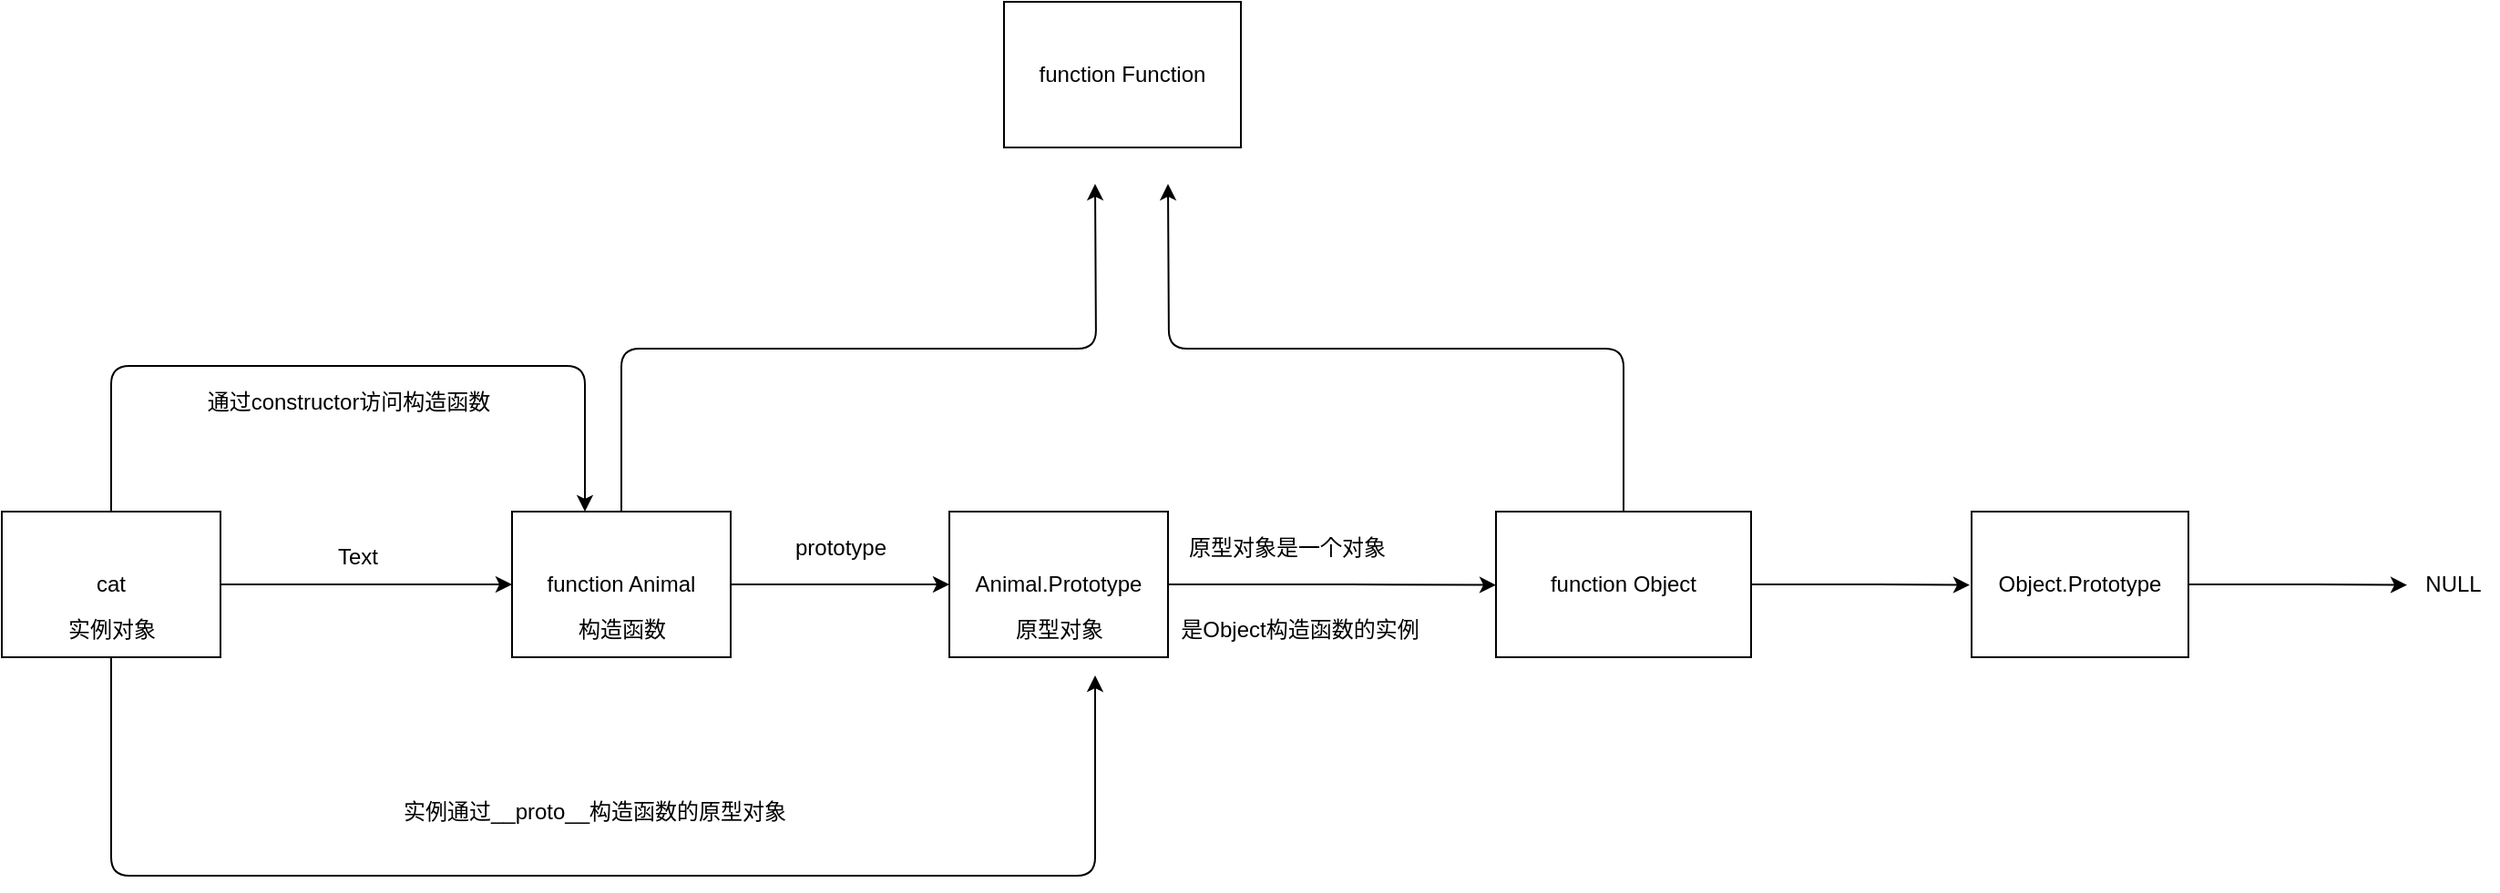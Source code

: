<mxfile>
    <diagram id="8vPZ5uPKS4Lg-TKG04Ru" name="第 1 页">
        <mxGraphModel dx="1105" dy="1850" grid="1" gridSize="10" guides="1" tooltips="1" connect="1" arrows="1" fold="1" page="1" pageScale="1" pageWidth="827" pageHeight="1169" math="0" shadow="0">
            <root>
                <mxCell id="0"/>
                <mxCell id="1" parent="0"/>
                <mxCell id="5" style="edgeStyle=none;html=1;exitX=1;exitY=0.5;exitDx=0;exitDy=0;entryX=0;entryY=0.5;entryDx=0;entryDy=0;" edge="1" parent="1" source="2" target="4">
                    <mxGeometry relative="1" as="geometry"/>
                </mxCell>
                <mxCell id="16" style="edgeStyle=orthogonalEdgeStyle;html=1;exitX=0.5;exitY=1;exitDx=0;exitDy=0;" edge="1" parent="1" source="2">
                    <mxGeometry relative="1" as="geometry">
                        <mxPoint x="640" y="210" as="targetPoint"/>
                        <Array as="points">
                            <mxPoint x="100" y="320"/>
                            <mxPoint x="640" y="320"/>
                        </Array>
                    </mxGeometry>
                </mxCell>
                <mxCell id="202" style="edgeStyle=orthogonalEdgeStyle;html=1;exitX=0.5;exitY=0;exitDx=0;exitDy=0;" edge="1" parent="1" source="2" target="4">
                    <mxGeometry relative="1" as="geometry">
                        <mxPoint x="360" y="-40" as="targetPoint"/>
                        <Array as="points">
                            <mxPoint x="100" y="40"/>
                            <mxPoint x="360" y="40"/>
                        </Array>
                    </mxGeometry>
                </mxCell>
                <mxCell id="2" value="cat" style="whiteSpace=wrap;html=1;" vertex="1" parent="1">
                    <mxGeometry x="40" y="120" width="120" height="80" as="geometry"/>
                </mxCell>
                <mxCell id="206" style="edgeStyle=orthogonalEdgeStyle;html=1;exitX=1;exitY=0.5;exitDx=0;exitDy=0;" edge="1" parent="1" source="3">
                    <mxGeometry relative="1" as="geometry">
                        <mxPoint x="860" y="160.333" as="targetPoint"/>
                    </mxGeometry>
                </mxCell>
                <mxCell id="3" value="Animal.Prototype" style="whiteSpace=wrap;html=1;" vertex="1" parent="1">
                    <mxGeometry x="560" y="120" width="120" height="80" as="geometry"/>
                </mxCell>
                <mxCell id="8" style="edgeStyle=none;html=1;" edge="1" parent="1" source="4">
                    <mxGeometry relative="1" as="geometry">
                        <mxPoint x="560" y="160" as="targetPoint"/>
                    </mxGeometry>
                </mxCell>
                <mxCell id="221" style="edgeStyle=orthogonalEdgeStyle;html=1;exitX=0.5;exitY=0;exitDx=0;exitDy=0;" edge="1" parent="1" source="4">
                    <mxGeometry relative="1" as="geometry">
                        <mxPoint x="640" y="-60" as="targetPoint"/>
                    </mxGeometry>
                </mxCell>
                <mxCell id="4" value="function Animal" style="whiteSpace=wrap;html=1;" vertex="1" parent="1">
                    <mxGeometry x="320" y="120" width="120" height="80" as="geometry"/>
                </mxCell>
                <mxCell id="7" value="Text" style="text;html=1;align=center;verticalAlign=middle;resizable=0;points=[];autosize=1;strokeColor=none;fillColor=none;" vertex="1" parent="1">
                    <mxGeometry x="210" y="130" width="50" height="30" as="geometry"/>
                </mxCell>
                <mxCell id="9" value="prototype" style="text;html=1;align=center;verticalAlign=middle;resizable=0;points=[];autosize=1;strokeColor=none;fillColor=none;" vertex="1" parent="1">
                    <mxGeometry x="465" y="125" width="70" height="30" as="geometry"/>
                </mxCell>
                <mxCell id="10" value="构造函数" style="text;html=1;align=center;verticalAlign=middle;resizable=0;points=[];autosize=1;strokeColor=none;fillColor=none;" vertex="1" parent="1">
                    <mxGeometry x="345" y="170" width="70" height="30" as="geometry"/>
                </mxCell>
                <mxCell id="11" value="原型对象" style="text;html=1;align=center;verticalAlign=middle;resizable=0;points=[];autosize=1;strokeColor=none;fillColor=none;" vertex="1" parent="1">
                    <mxGeometry x="585" y="170" width="70" height="30" as="geometry"/>
                </mxCell>
                <mxCell id="12" value="实例对象" style="text;html=1;align=center;verticalAlign=middle;resizable=0;points=[];autosize=1;strokeColor=none;fillColor=none;" vertex="1" parent="1">
                    <mxGeometry x="65" y="170" width="70" height="30" as="geometry"/>
                </mxCell>
                <mxCell id="17" value="实例通过__proto__构造函数的原型对象" style="text;html=1;align=center;verticalAlign=middle;resizable=0;points=[];autosize=1;strokeColor=none;fillColor=none;" vertex="1" parent="1">
                    <mxGeometry x="250" y="270" width="230" height="30" as="geometry"/>
                </mxCell>
                <mxCell id="205" value="通过constructor访问构造函数" style="text;html=1;align=center;verticalAlign=middle;resizable=0;points=[];autosize=1;strokeColor=none;fillColor=none;" vertex="1" parent="1">
                    <mxGeometry x="140" y="45" width="180" height="30" as="geometry"/>
                </mxCell>
                <mxCell id="207" value="原型对象是一个对象" style="text;html=1;align=center;verticalAlign=middle;resizable=0;points=[];autosize=1;strokeColor=none;fillColor=none;" vertex="1" parent="1">
                    <mxGeometry x="680" y="125" width="130" height="30" as="geometry"/>
                </mxCell>
                <mxCell id="209" value="是Object构造函数的实例" style="text;html=1;align=center;verticalAlign=middle;resizable=0;points=[];autosize=1;strokeColor=none;fillColor=none;" vertex="1" parent="1">
                    <mxGeometry x="677" y="170" width="150" height="30" as="geometry"/>
                </mxCell>
                <mxCell id="212" style="edgeStyle=orthogonalEdgeStyle;html=1;exitX=1;exitY=0.5;exitDx=0;exitDy=0;" edge="1" parent="1" source="211">
                    <mxGeometry relative="1" as="geometry">
                        <mxPoint x="1120" y="160.333" as="targetPoint"/>
                    </mxGeometry>
                </mxCell>
                <mxCell id="222" style="edgeStyle=orthogonalEdgeStyle;html=1;exitX=0.5;exitY=0;exitDx=0;exitDy=0;" edge="1" parent="1" source="211">
                    <mxGeometry relative="1" as="geometry">
                        <mxPoint x="680" y="-60" as="targetPoint"/>
                    </mxGeometry>
                </mxCell>
                <mxCell id="211" value="function Object" style="whiteSpace=wrap;html=1;" vertex="1" parent="1">
                    <mxGeometry x="860" y="120" width="140" height="80" as="geometry"/>
                </mxCell>
                <mxCell id="214" style="edgeStyle=orthogonalEdgeStyle;html=1;exitX=1;exitY=0.5;exitDx=0;exitDy=0;" edge="1" parent="1" source="213">
                    <mxGeometry relative="1" as="geometry">
                        <mxPoint x="1360" y="160.333" as="targetPoint"/>
                    </mxGeometry>
                </mxCell>
                <mxCell id="213" value="Object.Prototype" style="whiteSpace=wrap;html=1;" vertex="1" parent="1">
                    <mxGeometry x="1121" y="120" width="119" height="80" as="geometry"/>
                </mxCell>
                <mxCell id="218" value="NULL" style="text;html=1;align=center;verticalAlign=middle;resizable=0;points=[];autosize=1;strokeColor=none;fillColor=none;" vertex="1" parent="1">
                    <mxGeometry x="1360" y="145" width="50" height="30" as="geometry"/>
                </mxCell>
                <mxCell id="220" value="function Function" style="whiteSpace=wrap;html=1;" vertex="1" parent="1">
                    <mxGeometry x="590" y="-160" width="130" height="80" as="geometry"/>
                </mxCell>
            </root>
        </mxGraphModel>
    </diagram>
</mxfile>